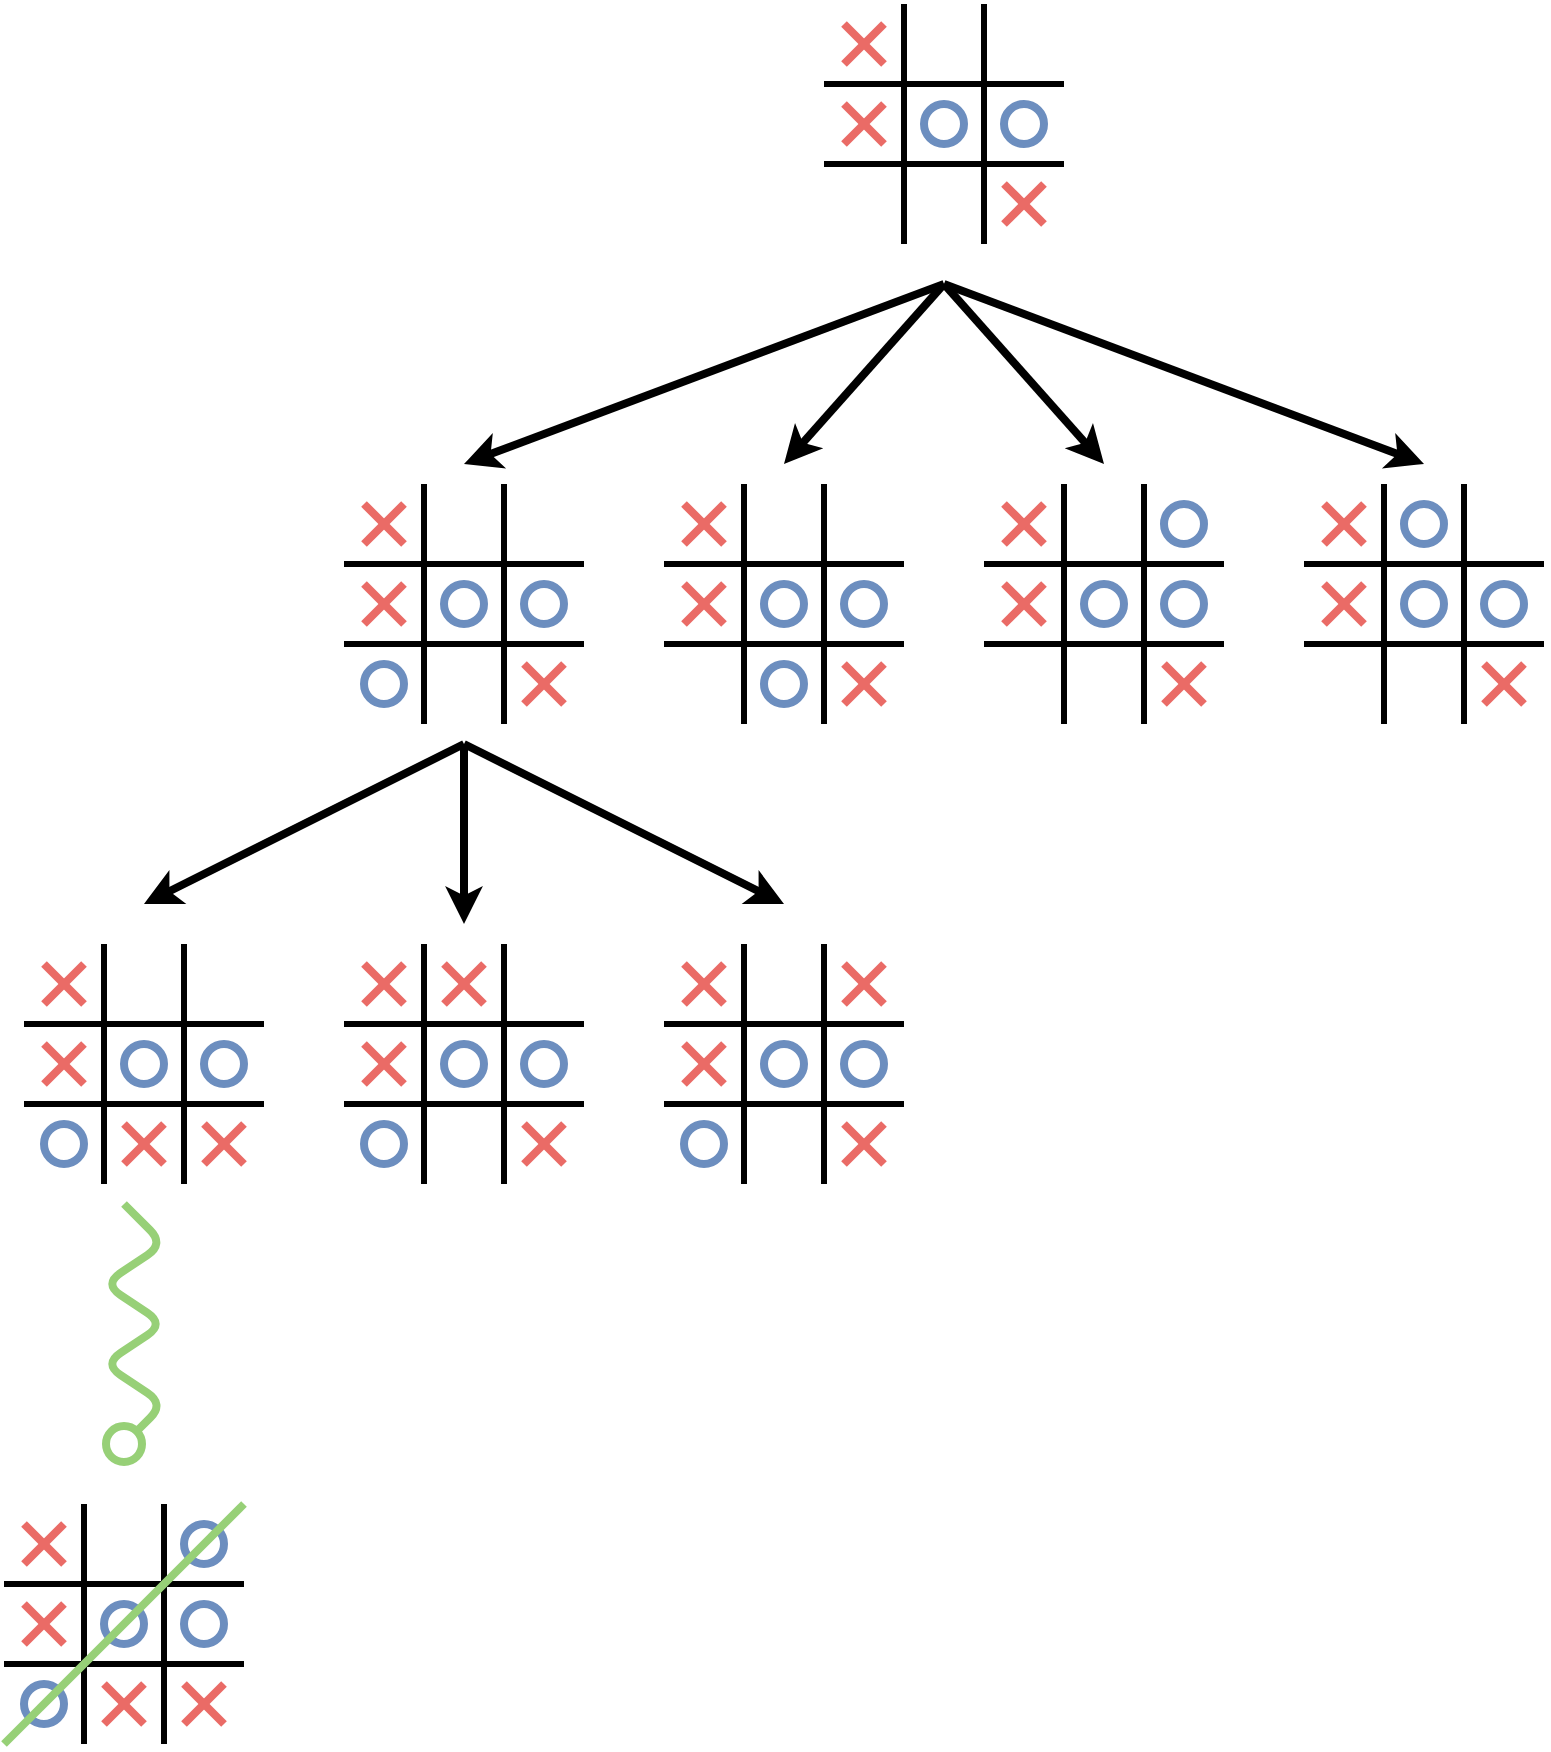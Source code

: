<mxfile version="24.4.4" type="github">
  <diagram name="Page-1" id="SISweQ8Bqux42_zxr5zN">
    <mxGraphModel dx="3240" dy="1302" grid="1" gridSize="10" guides="1" tooltips="1" connect="1" arrows="1" fold="1" page="1" pageScale="1" pageWidth="850" pageHeight="1100" math="0" shadow="0">
      <root>
        <mxCell id="0" />
        <mxCell id="1" parent="0" />
        <mxCell id="MDt-v6_xJpglvtA8Ejr1-1" value="" style="endArrow=none;html=1;rounded=0;strokeWidth=3;fontSize=15;" edge="1" parent="1">
          <mxGeometry width="50" height="50" relative="1" as="geometry">
            <mxPoint x="410" y="220" as="sourcePoint" />
            <mxPoint x="410" y="100" as="targetPoint" />
          </mxGeometry>
        </mxCell>
        <mxCell id="MDt-v6_xJpglvtA8Ejr1-2" value="" style="endArrow=none;html=1;rounded=0;strokeWidth=3;fontSize=15;" edge="1" parent="1">
          <mxGeometry width="50" height="50" relative="1" as="geometry">
            <mxPoint x="370" y="180" as="sourcePoint" />
            <mxPoint x="490" y="180" as="targetPoint" />
          </mxGeometry>
        </mxCell>
        <mxCell id="MDt-v6_xJpglvtA8Ejr1-3" value="" style="endArrow=none;html=1;rounded=0;strokeWidth=3;fontSize=15;" edge="1" parent="1">
          <mxGeometry width="50" height="50" relative="1" as="geometry">
            <mxPoint x="450" y="220" as="sourcePoint" />
            <mxPoint x="450" y="100" as="targetPoint" />
          </mxGeometry>
        </mxCell>
        <mxCell id="MDt-v6_xJpglvtA8Ejr1-4" value="" style="endArrow=none;html=1;rounded=0;strokeWidth=3;fontSize=15;" edge="1" parent="1">
          <mxGeometry width="50" height="50" relative="1" as="geometry">
            <mxPoint x="370" y="140" as="sourcePoint" />
            <mxPoint x="490" y="140" as="targetPoint" />
          </mxGeometry>
        </mxCell>
        <mxCell id="MDt-v6_xJpglvtA8Ejr1-5" value="" style="ellipse;whiteSpace=wrap;html=1;perimeterSpacing=0;strokeWidth=4;fillColor=none;strokeColor=#6c8ebf;fontSize=15;" vertex="1" parent="1">
          <mxGeometry x="460" y="150" width="20" height="20" as="geometry" />
        </mxCell>
        <mxCell id="MDt-v6_xJpglvtA8Ejr1-6" value="" style="endArrow=none;html=1;rounded=0;strokeWidth=4;strokeColor=#EA6B66;fontSize=15;" edge="1" parent="1">
          <mxGeometry width="50" height="50" relative="1" as="geometry">
            <mxPoint x="460" y="190" as="sourcePoint" />
            <mxPoint x="480" y="210" as="targetPoint" />
          </mxGeometry>
        </mxCell>
        <mxCell id="MDt-v6_xJpglvtA8Ejr1-7" value="" style="endArrow=none;html=1;rounded=0;strokeWidth=4;strokeColor=#EA6B66;fontSize=15;" edge="1" parent="1">
          <mxGeometry width="50" height="50" relative="1" as="geometry">
            <mxPoint x="460" y="210" as="sourcePoint" />
            <mxPoint x="480" y="190" as="targetPoint" />
          </mxGeometry>
        </mxCell>
        <mxCell id="MDt-v6_xJpglvtA8Ejr1-8" value="" style="endArrow=none;html=1;rounded=0;strokeWidth=4;strokeColor=#EA6B66;fontSize=15;" edge="1" parent="1">
          <mxGeometry width="50" height="50" relative="1" as="geometry">
            <mxPoint x="380" y="110" as="sourcePoint" />
            <mxPoint x="400" y="130" as="targetPoint" />
          </mxGeometry>
        </mxCell>
        <mxCell id="MDt-v6_xJpglvtA8Ejr1-9" value="" style="endArrow=none;html=1;rounded=0;strokeWidth=4;strokeColor=#EA6B66;fontSize=15;" edge="1" parent="1">
          <mxGeometry width="50" height="50" relative="1" as="geometry">
            <mxPoint x="380" y="130" as="sourcePoint" />
            <mxPoint x="400" y="110" as="targetPoint" />
          </mxGeometry>
        </mxCell>
        <mxCell id="MDt-v6_xJpglvtA8Ejr1-10" value="" style="ellipse;whiteSpace=wrap;html=1;perimeterSpacing=0;strokeWidth=4;fillColor=none;strokeColor=#6c8ebf;fontSize=15;" vertex="1" parent="1">
          <mxGeometry x="420" y="150" width="20" height="20" as="geometry" />
        </mxCell>
        <mxCell id="MDt-v6_xJpglvtA8Ejr1-11" value="" style="endArrow=none;html=1;rounded=0;strokeWidth=4;strokeColor=#EA6B66;fontSize=15;" edge="1" parent="1">
          <mxGeometry width="50" height="50" relative="1" as="geometry">
            <mxPoint x="380" y="150" as="sourcePoint" />
            <mxPoint x="400" y="170" as="targetPoint" />
          </mxGeometry>
        </mxCell>
        <mxCell id="MDt-v6_xJpglvtA8Ejr1-12" value="" style="endArrow=none;html=1;rounded=0;strokeWidth=4;strokeColor=#EA6B66;fontSize=15;" edge="1" parent="1">
          <mxGeometry width="50" height="50" relative="1" as="geometry">
            <mxPoint x="380" y="170" as="sourcePoint" />
            <mxPoint x="400" y="150" as="targetPoint" />
          </mxGeometry>
        </mxCell>
        <mxCell id="MDt-v6_xJpglvtA8Ejr1-13" value="" style="endArrow=none;html=1;rounded=0;strokeWidth=3;fontSize=15;" edge="1" parent="1">
          <mxGeometry width="50" height="50" relative="1" as="geometry">
            <mxPoint x="330" y="460" as="sourcePoint" />
            <mxPoint x="330" y="340" as="targetPoint" />
          </mxGeometry>
        </mxCell>
        <mxCell id="MDt-v6_xJpglvtA8Ejr1-14" value="" style="endArrow=none;html=1;rounded=0;strokeWidth=3;fontSize=15;" edge="1" parent="1">
          <mxGeometry width="50" height="50" relative="1" as="geometry">
            <mxPoint x="290" y="420" as="sourcePoint" />
            <mxPoint x="410" y="420" as="targetPoint" />
          </mxGeometry>
        </mxCell>
        <mxCell id="MDt-v6_xJpglvtA8Ejr1-15" value="" style="endArrow=none;html=1;rounded=0;strokeWidth=3;fontSize=15;" edge="1" parent="1">
          <mxGeometry width="50" height="50" relative="1" as="geometry">
            <mxPoint x="370" y="460" as="sourcePoint" />
            <mxPoint x="370" y="340" as="targetPoint" />
          </mxGeometry>
        </mxCell>
        <mxCell id="MDt-v6_xJpglvtA8Ejr1-16" value="" style="endArrow=none;html=1;rounded=0;strokeWidth=3;fontSize=15;" edge="1" parent="1">
          <mxGeometry width="50" height="50" relative="1" as="geometry">
            <mxPoint x="290" y="380" as="sourcePoint" />
            <mxPoint x="410" y="380" as="targetPoint" />
          </mxGeometry>
        </mxCell>
        <mxCell id="MDt-v6_xJpglvtA8Ejr1-17" value="" style="ellipse;whiteSpace=wrap;html=1;perimeterSpacing=0;strokeWidth=4;fillColor=none;strokeColor=#6c8ebf;fontSize=15;" vertex="1" parent="1">
          <mxGeometry x="380" y="390" width="20" height="20" as="geometry" />
        </mxCell>
        <mxCell id="MDt-v6_xJpglvtA8Ejr1-18" value="" style="endArrow=none;html=1;rounded=0;strokeWidth=4;strokeColor=#EA6B66;fontSize=15;" edge="1" parent="1">
          <mxGeometry width="50" height="50" relative="1" as="geometry">
            <mxPoint x="380" y="430" as="sourcePoint" />
            <mxPoint x="400" y="450" as="targetPoint" />
          </mxGeometry>
        </mxCell>
        <mxCell id="MDt-v6_xJpglvtA8Ejr1-19" value="" style="endArrow=none;html=1;rounded=0;strokeWidth=4;strokeColor=#EA6B66;fontSize=15;" edge="1" parent="1">
          <mxGeometry width="50" height="50" relative="1" as="geometry">
            <mxPoint x="380" y="450" as="sourcePoint" />
            <mxPoint x="400" y="430" as="targetPoint" />
          </mxGeometry>
        </mxCell>
        <mxCell id="MDt-v6_xJpglvtA8Ejr1-20" value="" style="endArrow=none;html=1;rounded=0;strokeWidth=4;strokeColor=#EA6B66;fontSize=15;" edge="1" parent="1">
          <mxGeometry width="50" height="50" relative="1" as="geometry">
            <mxPoint x="300" y="350" as="sourcePoint" />
            <mxPoint x="320" y="370" as="targetPoint" />
          </mxGeometry>
        </mxCell>
        <mxCell id="MDt-v6_xJpglvtA8Ejr1-21" value="" style="endArrow=none;html=1;rounded=0;strokeWidth=4;strokeColor=#EA6B66;fontSize=15;" edge="1" parent="1">
          <mxGeometry width="50" height="50" relative="1" as="geometry">
            <mxPoint x="300" y="370" as="sourcePoint" />
            <mxPoint x="320" y="350" as="targetPoint" />
          </mxGeometry>
        </mxCell>
        <mxCell id="MDt-v6_xJpglvtA8Ejr1-22" value="" style="ellipse;whiteSpace=wrap;html=1;perimeterSpacing=0;strokeWidth=4;fillColor=none;strokeColor=#6c8ebf;fontSize=15;" vertex="1" parent="1">
          <mxGeometry x="340" y="390" width="20" height="20" as="geometry" />
        </mxCell>
        <mxCell id="MDt-v6_xJpglvtA8Ejr1-23" value="" style="endArrow=none;html=1;rounded=0;strokeWidth=4;strokeColor=#EA6B66;fontSize=15;" edge="1" parent="1">
          <mxGeometry width="50" height="50" relative="1" as="geometry">
            <mxPoint x="300" y="390" as="sourcePoint" />
            <mxPoint x="320" y="410" as="targetPoint" />
          </mxGeometry>
        </mxCell>
        <mxCell id="MDt-v6_xJpglvtA8Ejr1-24" value="" style="endArrow=none;html=1;rounded=0;strokeWidth=4;strokeColor=#EA6B66;fontSize=15;" edge="1" parent="1">
          <mxGeometry width="50" height="50" relative="1" as="geometry">
            <mxPoint x="300" y="410" as="sourcePoint" />
            <mxPoint x="320" y="390" as="targetPoint" />
          </mxGeometry>
        </mxCell>
        <mxCell id="MDt-v6_xJpglvtA8Ejr1-25" value="" style="endArrow=none;html=1;rounded=0;strokeWidth=3;fontSize=15;" edge="1" parent="1">
          <mxGeometry width="50" height="50" relative="1" as="geometry">
            <mxPoint x="170" y="460" as="sourcePoint" />
            <mxPoint x="170" y="340" as="targetPoint" />
          </mxGeometry>
        </mxCell>
        <mxCell id="MDt-v6_xJpglvtA8Ejr1-26" value="" style="endArrow=none;html=1;rounded=0;strokeWidth=3;fontSize=15;" edge="1" parent="1">
          <mxGeometry width="50" height="50" relative="1" as="geometry">
            <mxPoint x="130" y="420" as="sourcePoint" />
            <mxPoint x="250" y="420" as="targetPoint" />
          </mxGeometry>
        </mxCell>
        <mxCell id="MDt-v6_xJpglvtA8Ejr1-27" value="" style="endArrow=none;html=1;rounded=0;strokeWidth=3;fontSize=15;" edge="1" parent="1">
          <mxGeometry width="50" height="50" relative="1" as="geometry">
            <mxPoint x="210" y="460" as="sourcePoint" />
            <mxPoint x="210" y="340" as="targetPoint" />
          </mxGeometry>
        </mxCell>
        <mxCell id="MDt-v6_xJpglvtA8Ejr1-28" value="" style="endArrow=none;html=1;rounded=0;strokeWidth=3;fontSize=15;" edge="1" parent="1">
          <mxGeometry width="50" height="50" relative="1" as="geometry">
            <mxPoint x="130" y="380" as="sourcePoint" />
            <mxPoint x="250" y="380" as="targetPoint" />
          </mxGeometry>
        </mxCell>
        <mxCell id="MDt-v6_xJpglvtA8Ejr1-29" value="" style="ellipse;whiteSpace=wrap;html=1;perimeterSpacing=0;strokeWidth=4;fillColor=none;strokeColor=#6c8ebf;fontSize=15;" vertex="1" parent="1">
          <mxGeometry x="220" y="390" width="20" height="20" as="geometry" />
        </mxCell>
        <mxCell id="MDt-v6_xJpglvtA8Ejr1-30" value="" style="endArrow=none;html=1;rounded=0;strokeWidth=4;strokeColor=#EA6B66;fontSize=15;" edge="1" parent="1">
          <mxGeometry width="50" height="50" relative="1" as="geometry">
            <mxPoint x="220" y="430" as="sourcePoint" />
            <mxPoint x="240" y="450" as="targetPoint" />
          </mxGeometry>
        </mxCell>
        <mxCell id="MDt-v6_xJpglvtA8Ejr1-31" value="" style="endArrow=none;html=1;rounded=0;strokeWidth=4;strokeColor=#EA6B66;fontSize=15;" edge="1" parent="1">
          <mxGeometry width="50" height="50" relative="1" as="geometry">
            <mxPoint x="220" y="450" as="sourcePoint" />
            <mxPoint x="240" y="430" as="targetPoint" />
          </mxGeometry>
        </mxCell>
        <mxCell id="MDt-v6_xJpglvtA8Ejr1-32" value="" style="endArrow=none;html=1;rounded=0;strokeWidth=4;strokeColor=#EA6B66;fontSize=15;" edge="1" parent="1">
          <mxGeometry width="50" height="50" relative="1" as="geometry">
            <mxPoint x="140" y="350" as="sourcePoint" />
            <mxPoint x="160" y="370" as="targetPoint" />
          </mxGeometry>
        </mxCell>
        <mxCell id="MDt-v6_xJpglvtA8Ejr1-33" value="" style="endArrow=none;html=1;rounded=0;strokeWidth=4;strokeColor=#EA6B66;fontSize=15;" edge="1" parent="1">
          <mxGeometry width="50" height="50" relative="1" as="geometry">
            <mxPoint x="140" y="370" as="sourcePoint" />
            <mxPoint x="160" y="350" as="targetPoint" />
          </mxGeometry>
        </mxCell>
        <mxCell id="MDt-v6_xJpglvtA8Ejr1-34" value="" style="ellipse;whiteSpace=wrap;html=1;perimeterSpacing=0;strokeWidth=4;fillColor=none;strokeColor=#6c8ebf;fontSize=15;" vertex="1" parent="1">
          <mxGeometry x="180" y="390" width="20" height="20" as="geometry" />
        </mxCell>
        <mxCell id="MDt-v6_xJpglvtA8Ejr1-35" value="" style="endArrow=none;html=1;rounded=0;strokeWidth=4;strokeColor=#EA6B66;fontSize=15;" edge="1" parent="1">
          <mxGeometry width="50" height="50" relative="1" as="geometry">
            <mxPoint x="140" y="390" as="sourcePoint" />
            <mxPoint x="160" y="410" as="targetPoint" />
          </mxGeometry>
        </mxCell>
        <mxCell id="MDt-v6_xJpglvtA8Ejr1-36" value="" style="endArrow=none;html=1;rounded=0;strokeWidth=4;strokeColor=#EA6B66;fontSize=15;" edge="1" parent="1">
          <mxGeometry width="50" height="50" relative="1" as="geometry">
            <mxPoint x="140" y="410" as="sourcePoint" />
            <mxPoint x="160" y="390" as="targetPoint" />
          </mxGeometry>
        </mxCell>
        <mxCell id="MDt-v6_xJpglvtA8Ejr1-37" value="" style="endArrow=none;html=1;rounded=0;strokeWidth=3;fontSize=15;" edge="1" parent="1">
          <mxGeometry width="50" height="50" relative="1" as="geometry">
            <mxPoint x="490" y="460" as="sourcePoint" />
            <mxPoint x="490" y="340" as="targetPoint" />
          </mxGeometry>
        </mxCell>
        <mxCell id="MDt-v6_xJpglvtA8Ejr1-38" value="" style="endArrow=none;html=1;rounded=0;strokeWidth=3;fontSize=15;" edge="1" parent="1">
          <mxGeometry width="50" height="50" relative="1" as="geometry">
            <mxPoint x="450" y="420" as="sourcePoint" />
            <mxPoint x="570" y="420" as="targetPoint" />
          </mxGeometry>
        </mxCell>
        <mxCell id="MDt-v6_xJpglvtA8Ejr1-39" value="" style="endArrow=none;html=1;rounded=0;strokeWidth=3;fontSize=15;" edge="1" parent="1">
          <mxGeometry width="50" height="50" relative="1" as="geometry">
            <mxPoint x="530" y="460" as="sourcePoint" />
            <mxPoint x="530" y="340" as="targetPoint" />
          </mxGeometry>
        </mxCell>
        <mxCell id="MDt-v6_xJpglvtA8Ejr1-40" value="" style="endArrow=none;html=1;rounded=0;strokeWidth=3;fontSize=15;" edge="1" parent="1">
          <mxGeometry width="50" height="50" relative="1" as="geometry">
            <mxPoint x="450" y="380" as="sourcePoint" />
            <mxPoint x="570" y="380" as="targetPoint" />
          </mxGeometry>
        </mxCell>
        <mxCell id="MDt-v6_xJpglvtA8Ejr1-41" value="" style="ellipse;whiteSpace=wrap;html=1;perimeterSpacing=0;strokeWidth=4;fillColor=none;strokeColor=#6c8ebf;fontSize=15;" vertex="1" parent="1">
          <mxGeometry x="540" y="390" width="20" height="20" as="geometry" />
        </mxCell>
        <mxCell id="MDt-v6_xJpglvtA8Ejr1-42" value="" style="endArrow=none;html=1;rounded=0;strokeWidth=4;strokeColor=#EA6B66;fontSize=15;" edge="1" parent="1">
          <mxGeometry width="50" height="50" relative="1" as="geometry">
            <mxPoint x="540" y="430" as="sourcePoint" />
            <mxPoint x="560" y="450" as="targetPoint" />
          </mxGeometry>
        </mxCell>
        <mxCell id="MDt-v6_xJpglvtA8Ejr1-43" value="" style="endArrow=none;html=1;rounded=0;strokeWidth=4;strokeColor=#EA6B66;fontSize=15;" edge="1" parent="1">
          <mxGeometry width="50" height="50" relative="1" as="geometry">
            <mxPoint x="540" y="450" as="sourcePoint" />
            <mxPoint x="560" y="430" as="targetPoint" />
          </mxGeometry>
        </mxCell>
        <mxCell id="MDt-v6_xJpglvtA8Ejr1-44" value="" style="endArrow=none;html=1;rounded=0;strokeWidth=4;strokeColor=#EA6B66;fontSize=15;" edge="1" parent="1">
          <mxGeometry width="50" height="50" relative="1" as="geometry">
            <mxPoint x="460" y="350" as="sourcePoint" />
            <mxPoint x="480" y="370" as="targetPoint" />
          </mxGeometry>
        </mxCell>
        <mxCell id="MDt-v6_xJpglvtA8Ejr1-45" value="" style="endArrow=none;html=1;rounded=0;strokeWidth=4;strokeColor=#EA6B66;fontSize=15;" edge="1" parent="1">
          <mxGeometry width="50" height="50" relative="1" as="geometry">
            <mxPoint x="460" y="370" as="sourcePoint" />
            <mxPoint x="480" y="350" as="targetPoint" />
          </mxGeometry>
        </mxCell>
        <mxCell id="MDt-v6_xJpglvtA8Ejr1-46" value="" style="ellipse;whiteSpace=wrap;html=1;perimeterSpacing=0;strokeWidth=4;fillColor=none;strokeColor=#6c8ebf;fontSize=15;" vertex="1" parent="1">
          <mxGeometry x="500" y="390" width="20" height="20" as="geometry" />
        </mxCell>
        <mxCell id="MDt-v6_xJpglvtA8Ejr1-47" value="" style="endArrow=none;html=1;rounded=0;strokeWidth=4;strokeColor=#EA6B66;fontSize=15;" edge="1" parent="1">
          <mxGeometry width="50" height="50" relative="1" as="geometry">
            <mxPoint x="460" y="390" as="sourcePoint" />
            <mxPoint x="480" y="410" as="targetPoint" />
          </mxGeometry>
        </mxCell>
        <mxCell id="MDt-v6_xJpglvtA8Ejr1-48" value="" style="endArrow=none;html=1;rounded=0;strokeWidth=4;strokeColor=#EA6B66;fontSize=15;" edge="1" parent="1">
          <mxGeometry width="50" height="50" relative="1" as="geometry">
            <mxPoint x="460" y="410" as="sourcePoint" />
            <mxPoint x="480" y="390" as="targetPoint" />
          </mxGeometry>
        </mxCell>
        <mxCell id="MDt-v6_xJpglvtA8Ejr1-49" value="" style="ellipse;whiteSpace=wrap;html=1;perimeterSpacing=0;strokeWidth=4;fillColor=none;strokeColor=#6c8ebf;fontSize=15;" vertex="1" parent="1">
          <mxGeometry x="140" y="430" width="20" height="20" as="geometry" />
        </mxCell>
        <mxCell id="MDt-v6_xJpglvtA8Ejr1-50" value="" style="ellipse;whiteSpace=wrap;html=1;perimeterSpacing=0;strokeWidth=4;fillColor=none;strokeColor=#6c8ebf;fontSize=15;" vertex="1" parent="1">
          <mxGeometry x="340" y="430" width="20" height="20" as="geometry" />
        </mxCell>
        <mxCell id="MDt-v6_xJpglvtA8Ejr1-51" value="" style="ellipse;whiteSpace=wrap;html=1;perimeterSpacing=0;strokeWidth=4;fillColor=none;strokeColor=#6c8ebf;fontSize=15;" vertex="1" parent="1">
          <mxGeometry x="540" y="350" width="20" height="20" as="geometry" />
        </mxCell>
        <mxCell id="MDt-v6_xJpglvtA8Ejr1-52" value="" style="endArrow=classic;html=1;rounded=0;strokeWidth=4;" edge="1" parent="1">
          <mxGeometry width="50" height="50" relative="1" as="geometry">
            <mxPoint x="430" y="240" as="sourcePoint" />
            <mxPoint x="190" y="330" as="targetPoint" />
          </mxGeometry>
        </mxCell>
        <mxCell id="MDt-v6_xJpglvtA8Ejr1-53" value="" style="endArrow=classic;html=1;rounded=0;strokeWidth=4;" edge="1" parent="1">
          <mxGeometry width="50" height="50" relative="1" as="geometry">
            <mxPoint x="430" y="240" as="sourcePoint" />
            <mxPoint x="510" y="330" as="targetPoint" />
          </mxGeometry>
        </mxCell>
        <mxCell id="MDt-v6_xJpglvtA8Ejr1-54" value="" style="endArrow=classic;html=1;rounded=0;strokeWidth=4;" edge="1" parent="1">
          <mxGeometry width="50" height="50" relative="1" as="geometry">
            <mxPoint x="430" y="240" as="sourcePoint" />
            <mxPoint x="350" y="330" as="targetPoint" />
          </mxGeometry>
        </mxCell>
        <mxCell id="MDt-v6_xJpglvtA8Ejr1-55" value="" style="endArrow=none;html=1;rounded=0;strokeWidth=3;fontSize=15;" edge="1" parent="1">
          <mxGeometry width="50" height="50" relative="1" as="geometry">
            <mxPoint x="650" y="460" as="sourcePoint" />
            <mxPoint x="650" y="340" as="targetPoint" />
          </mxGeometry>
        </mxCell>
        <mxCell id="MDt-v6_xJpglvtA8Ejr1-56" value="" style="endArrow=none;html=1;rounded=0;strokeWidth=3;fontSize=15;" edge="1" parent="1">
          <mxGeometry width="50" height="50" relative="1" as="geometry">
            <mxPoint x="610" y="420" as="sourcePoint" />
            <mxPoint x="730" y="420" as="targetPoint" />
          </mxGeometry>
        </mxCell>
        <mxCell id="MDt-v6_xJpglvtA8Ejr1-57" value="" style="endArrow=none;html=1;rounded=0;strokeWidth=3;fontSize=15;" edge="1" parent="1">
          <mxGeometry width="50" height="50" relative="1" as="geometry">
            <mxPoint x="690" y="460" as="sourcePoint" />
            <mxPoint x="690" y="340" as="targetPoint" />
          </mxGeometry>
        </mxCell>
        <mxCell id="MDt-v6_xJpglvtA8Ejr1-58" value="" style="endArrow=none;html=1;rounded=0;strokeWidth=3;fontSize=15;" edge="1" parent="1">
          <mxGeometry width="50" height="50" relative="1" as="geometry">
            <mxPoint x="610" y="380" as="sourcePoint" />
            <mxPoint x="730" y="380" as="targetPoint" />
          </mxGeometry>
        </mxCell>
        <mxCell id="MDt-v6_xJpglvtA8Ejr1-59" value="" style="ellipse;whiteSpace=wrap;html=1;perimeterSpacing=0;strokeWidth=4;fillColor=none;strokeColor=#6c8ebf;fontSize=15;" vertex="1" parent="1">
          <mxGeometry x="700" y="390" width="20" height="20" as="geometry" />
        </mxCell>
        <mxCell id="MDt-v6_xJpglvtA8Ejr1-60" value="" style="endArrow=none;html=1;rounded=0;strokeWidth=4;strokeColor=#EA6B66;fontSize=15;" edge="1" parent="1">
          <mxGeometry width="50" height="50" relative="1" as="geometry">
            <mxPoint x="700" y="430" as="sourcePoint" />
            <mxPoint x="720" y="450" as="targetPoint" />
          </mxGeometry>
        </mxCell>
        <mxCell id="MDt-v6_xJpglvtA8Ejr1-61" value="" style="endArrow=none;html=1;rounded=0;strokeWidth=4;strokeColor=#EA6B66;fontSize=15;" edge="1" parent="1">
          <mxGeometry width="50" height="50" relative="1" as="geometry">
            <mxPoint x="700" y="450" as="sourcePoint" />
            <mxPoint x="720" y="430" as="targetPoint" />
          </mxGeometry>
        </mxCell>
        <mxCell id="MDt-v6_xJpglvtA8Ejr1-62" value="" style="endArrow=none;html=1;rounded=0;strokeWidth=4;strokeColor=#EA6B66;fontSize=15;" edge="1" parent="1">
          <mxGeometry width="50" height="50" relative="1" as="geometry">
            <mxPoint x="620" y="350" as="sourcePoint" />
            <mxPoint x="640" y="370" as="targetPoint" />
          </mxGeometry>
        </mxCell>
        <mxCell id="MDt-v6_xJpglvtA8Ejr1-63" value="" style="endArrow=none;html=1;rounded=0;strokeWidth=4;strokeColor=#EA6B66;fontSize=15;" edge="1" parent="1">
          <mxGeometry width="50" height="50" relative="1" as="geometry">
            <mxPoint x="620" y="370" as="sourcePoint" />
            <mxPoint x="640" y="350" as="targetPoint" />
          </mxGeometry>
        </mxCell>
        <mxCell id="MDt-v6_xJpglvtA8Ejr1-64" value="" style="ellipse;whiteSpace=wrap;html=1;perimeterSpacing=0;strokeWidth=4;fillColor=none;strokeColor=#6c8ebf;fontSize=15;" vertex="1" parent="1">
          <mxGeometry x="660" y="390" width="20" height="20" as="geometry" />
        </mxCell>
        <mxCell id="MDt-v6_xJpglvtA8Ejr1-65" value="" style="endArrow=none;html=1;rounded=0;strokeWidth=4;strokeColor=#EA6B66;fontSize=15;" edge="1" parent="1">
          <mxGeometry width="50" height="50" relative="1" as="geometry">
            <mxPoint x="620" y="390" as="sourcePoint" />
            <mxPoint x="640" y="410" as="targetPoint" />
          </mxGeometry>
        </mxCell>
        <mxCell id="MDt-v6_xJpglvtA8Ejr1-66" value="" style="endArrow=none;html=1;rounded=0;strokeWidth=4;strokeColor=#EA6B66;fontSize=15;" edge="1" parent="1">
          <mxGeometry width="50" height="50" relative="1" as="geometry">
            <mxPoint x="620" y="410" as="sourcePoint" />
            <mxPoint x="640" y="390" as="targetPoint" />
          </mxGeometry>
        </mxCell>
        <mxCell id="MDt-v6_xJpglvtA8Ejr1-67" value="" style="ellipse;whiteSpace=wrap;html=1;perimeterSpacing=0;strokeWidth=4;fillColor=none;strokeColor=#6c8ebf;fontSize=15;" vertex="1" parent="1">
          <mxGeometry x="660" y="350" width="20" height="20" as="geometry" />
        </mxCell>
        <mxCell id="MDt-v6_xJpglvtA8Ejr1-68" value="" style="endArrow=classic;html=1;rounded=0;strokeWidth=4;" edge="1" parent="1">
          <mxGeometry width="50" height="50" relative="1" as="geometry">
            <mxPoint x="430" y="240" as="sourcePoint" />
            <mxPoint x="670" y="330" as="targetPoint" />
          </mxGeometry>
        </mxCell>
        <mxCell id="MDt-v6_xJpglvtA8Ejr1-69" value="" style="endArrow=classic;html=1;rounded=0;strokeWidth=4;strokeColor=#000000;" edge="1" parent="1">
          <mxGeometry width="50" height="50" relative="1" as="geometry">
            <mxPoint x="190" y="470" as="sourcePoint" />
            <mxPoint x="190" y="560" as="targetPoint" />
          </mxGeometry>
        </mxCell>
        <mxCell id="MDt-v6_xJpglvtA8Ejr1-70" value="" style="endArrow=none;html=1;rounded=0;strokeWidth=3;fontSize=15;" edge="1" parent="1">
          <mxGeometry width="50" height="50" relative="1" as="geometry">
            <mxPoint x="170" y="690" as="sourcePoint" />
            <mxPoint x="170" y="570" as="targetPoint" />
          </mxGeometry>
        </mxCell>
        <mxCell id="MDt-v6_xJpglvtA8Ejr1-71" value="" style="endArrow=none;html=1;rounded=0;strokeWidth=3;fontSize=15;" edge="1" parent="1">
          <mxGeometry width="50" height="50" relative="1" as="geometry">
            <mxPoint x="130" y="650" as="sourcePoint" />
            <mxPoint x="250" y="650" as="targetPoint" />
          </mxGeometry>
        </mxCell>
        <mxCell id="MDt-v6_xJpglvtA8Ejr1-72" value="" style="endArrow=none;html=1;rounded=0;strokeWidth=3;fontSize=15;" edge="1" parent="1">
          <mxGeometry width="50" height="50" relative="1" as="geometry">
            <mxPoint x="210" y="690" as="sourcePoint" />
            <mxPoint x="210" y="570" as="targetPoint" />
          </mxGeometry>
        </mxCell>
        <mxCell id="MDt-v6_xJpglvtA8Ejr1-73" value="" style="endArrow=none;html=1;rounded=0;strokeWidth=3;fontSize=15;" edge="1" parent="1">
          <mxGeometry width="50" height="50" relative="1" as="geometry">
            <mxPoint x="130" y="610" as="sourcePoint" />
            <mxPoint x="250" y="610" as="targetPoint" />
          </mxGeometry>
        </mxCell>
        <mxCell id="MDt-v6_xJpglvtA8Ejr1-74" value="" style="ellipse;whiteSpace=wrap;html=1;perimeterSpacing=0;strokeWidth=4;fillColor=none;strokeColor=#6c8ebf;fontSize=15;" vertex="1" parent="1">
          <mxGeometry x="220" y="620" width="20" height="20" as="geometry" />
        </mxCell>
        <mxCell id="MDt-v6_xJpglvtA8Ejr1-75" value="" style="endArrow=none;html=1;rounded=0;strokeWidth=4;strokeColor=#EA6B66;fontSize=15;" edge="1" parent="1">
          <mxGeometry width="50" height="50" relative="1" as="geometry">
            <mxPoint x="220" y="660" as="sourcePoint" />
            <mxPoint x="240" y="680" as="targetPoint" />
          </mxGeometry>
        </mxCell>
        <mxCell id="MDt-v6_xJpglvtA8Ejr1-76" value="" style="endArrow=none;html=1;rounded=0;strokeWidth=4;strokeColor=#EA6B66;fontSize=15;" edge="1" parent="1">
          <mxGeometry width="50" height="50" relative="1" as="geometry">
            <mxPoint x="220" y="680" as="sourcePoint" />
            <mxPoint x="240" y="660" as="targetPoint" />
          </mxGeometry>
        </mxCell>
        <mxCell id="MDt-v6_xJpglvtA8Ejr1-77" value="" style="endArrow=none;html=1;rounded=0;strokeWidth=4;strokeColor=#EA6B66;fontSize=15;" edge="1" parent="1">
          <mxGeometry width="50" height="50" relative="1" as="geometry">
            <mxPoint x="140" y="580" as="sourcePoint" />
            <mxPoint x="160" y="600" as="targetPoint" />
          </mxGeometry>
        </mxCell>
        <mxCell id="MDt-v6_xJpglvtA8Ejr1-78" value="" style="endArrow=none;html=1;rounded=0;strokeWidth=4;strokeColor=#EA6B66;fontSize=15;" edge="1" parent="1">
          <mxGeometry width="50" height="50" relative="1" as="geometry">
            <mxPoint x="140" y="600" as="sourcePoint" />
            <mxPoint x="160" y="580" as="targetPoint" />
          </mxGeometry>
        </mxCell>
        <mxCell id="MDt-v6_xJpglvtA8Ejr1-79" value="" style="ellipse;whiteSpace=wrap;html=1;perimeterSpacing=0;strokeWidth=4;fillColor=none;strokeColor=#6c8ebf;fontSize=15;" vertex="1" parent="1">
          <mxGeometry x="180" y="620" width="20" height="20" as="geometry" />
        </mxCell>
        <mxCell id="MDt-v6_xJpglvtA8Ejr1-80" value="" style="endArrow=none;html=1;rounded=0;strokeWidth=4;strokeColor=#EA6B66;fontSize=15;" edge="1" parent="1">
          <mxGeometry width="50" height="50" relative="1" as="geometry">
            <mxPoint x="140" y="620" as="sourcePoint" />
            <mxPoint x="160" y="640" as="targetPoint" />
          </mxGeometry>
        </mxCell>
        <mxCell id="MDt-v6_xJpglvtA8Ejr1-81" value="" style="endArrow=none;html=1;rounded=0;strokeWidth=4;strokeColor=#EA6B66;fontSize=15;" edge="1" parent="1">
          <mxGeometry width="50" height="50" relative="1" as="geometry">
            <mxPoint x="140" y="640" as="sourcePoint" />
            <mxPoint x="160" y="620" as="targetPoint" />
          </mxGeometry>
        </mxCell>
        <mxCell id="MDt-v6_xJpglvtA8Ejr1-82" value="" style="ellipse;whiteSpace=wrap;html=1;perimeterSpacing=0;strokeWidth=4;fillColor=none;strokeColor=#6c8ebf;fontSize=15;" vertex="1" parent="1">
          <mxGeometry x="140" y="660" width="20" height="20" as="geometry" />
        </mxCell>
        <mxCell id="MDt-v6_xJpglvtA8Ejr1-83" value="" style="endArrow=none;html=1;rounded=0;strokeWidth=4;strokeColor=#EA6B66;fontSize=15;" edge="1" parent="1">
          <mxGeometry width="50" height="50" relative="1" as="geometry">
            <mxPoint x="180" y="580" as="sourcePoint" />
            <mxPoint x="200" y="600" as="targetPoint" />
          </mxGeometry>
        </mxCell>
        <mxCell id="MDt-v6_xJpglvtA8Ejr1-84" value="" style="endArrow=none;html=1;rounded=0;strokeWidth=4;strokeColor=#EA6B66;fontSize=15;" edge="1" parent="1">
          <mxGeometry width="50" height="50" relative="1" as="geometry">
            <mxPoint x="180" y="600" as="sourcePoint" />
            <mxPoint x="200" y="580" as="targetPoint" />
          </mxGeometry>
        </mxCell>
        <mxCell id="MDt-v6_xJpglvtA8Ejr1-85" value="" style="endArrow=none;html=1;rounded=0;strokeWidth=3;fontSize=15;" edge="1" parent="1">
          <mxGeometry width="50" height="50" relative="1" as="geometry">
            <mxPoint x="330" y="690" as="sourcePoint" />
            <mxPoint x="330" y="570" as="targetPoint" />
          </mxGeometry>
        </mxCell>
        <mxCell id="MDt-v6_xJpglvtA8Ejr1-86" value="" style="endArrow=none;html=1;rounded=0;strokeWidth=3;fontSize=15;" edge="1" parent="1">
          <mxGeometry width="50" height="50" relative="1" as="geometry">
            <mxPoint x="290" y="650" as="sourcePoint" />
            <mxPoint x="410" y="650" as="targetPoint" />
          </mxGeometry>
        </mxCell>
        <mxCell id="MDt-v6_xJpglvtA8Ejr1-87" value="" style="endArrow=none;html=1;rounded=0;strokeWidth=3;fontSize=15;" edge="1" parent="1">
          <mxGeometry width="50" height="50" relative="1" as="geometry">
            <mxPoint x="370" y="690" as="sourcePoint" />
            <mxPoint x="370" y="570" as="targetPoint" />
          </mxGeometry>
        </mxCell>
        <mxCell id="MDt-v6_xJpglvtA8Ejr1-88" value="" style="endArrow=none;html=1;rounded=0;strokeWidth=3;fontSize=15;" edge="1" parent="1">
          <mxGeometry width="50" height="50" relative="1" as="geometry">
            <mxPoint x="290" y="610" as="sourcePoint" />
            <mxPoint x="410" y="610" as="targetPoint" />
          </mxGeometry>
        </mxCell>
        <mxCell id="MDt-v6_xJpglvtA8Ejr1-89" value="" style="ellipse;whiteSpace=wrap;html=1;perimeterSpacing=0;strokeWidth=4;fillColor=none;strokeColor=#6c8ebf;fontSize=15;" vertex="1" parent="1">
          <mxGeometry x="380" y="620" width="20" height="20" as="geometry" />
        </mxCell>
        <mxCell id="MDt-v6_xJpglvtA8Ejr1-90" value="" style="endArrow=none;html=1;rounded=0;strokeWidth=4;strokeColor=#EA6B66;fontSize=15;" edge="1" parent="1">
          <mxGeometry width="50" height="50" relative="1" as="geometry">
            <mxPoint x="380" y="660" as="sourcePoint" />
            <mxPoint x="400" y="680" as="targetPoint" />
          </mxGeometry>
        </mxCell>
        <mxCell id="MDt-v6_xJpglvtA8Ejr1-91" value="" style="endArrow=none;html=1;rounded=0;strokeWidth=4;strokeColor=#EA6B66;fontSize=15;" edge="1" parent="1">
          <mxGeometry width="50" height="50" relative="1" as="geometry">
            <mxPoint x="380" y="680" as="sourcePoint" />
            <mxPoint x="400" y="660" as="targetPoint" />
          </mxGeometry>
        </mxCell>
        <mxCell id="MDt-v6_xJpglvtA8Ejr1-92" value="" style="endArrow=none;html=1;rounded=0;strokeWidth=4;strokeColor=#EA6B66;fontSize=15;" edge="1" parent="1">
          <mxGeometry width="50" height="50" relative="1" as="geometry">
            <mxPoint x="300" y="580" as="sourcePoint" />
            <mxPoint x="320" y="600" as="targetPoint" />
          </mxGeometry>
        </mxCell>
        <mxCell id="MDt-v6_xJpglvtA8Ejr1-93" value="" style="endArrow=none;html=1;rounded=0;strokeWidth=4;strokeColor=#EA6B66;fontSize=15;" edge="1" parent="1">
          <mxGeometry width="50" height="50" relative="1" as="geometry">
            <mxPoint x="300" y="600" as="sourcePoint" />
            <mxPoint x="320" y="580" as="targetPoint" />
          </mxGeometry>
        </mxCell>
        <mxCell id="MDt-v6_xJpglvtA8Ejr1-94" value="" style="ellipse;whiteSpace=wrap;html=1;perimeterSpacing=0;strokeWidth=4;fillColor=none;strokeColor=#6c8ebf;fontSize=15;" vertex="1" parent="1">
          <mxGeometry x="340" y="620" width="20" height="20" as="geometry" />
        </mxCell>
        <mxCell id="MDt-v6_xJpglvtA8Ejr1-95" value="" style="endArrow=none;html=1;rounded=0;strokeWidth=4;strokeColor=#EA6B66;fontSize=15;" edge="1" parent="1">
          <mxGeometry width="50" height="50" relative="1" as="geometry">
            <mxPoint x="300" y="620" as="sourcePoint" />
            <mxPoint x="320" y="640" as="targetPoint" />
          </mxGeometry>
        </mxCell>
        <mxCell id="MDt-v6_xJpglvtA8Ejr1-96" value="" style="endArrow=none;html=1;rounded=0;strokeWidth=4;strokeColor=#EA6B66;fontSize=15;" edge="1" parent="1">
          <mxGeometry width="50" height="50" relative="1" as="geometry">
            <mxPoint x="300" y="640" as="sourcePoint" />
            <mxPoint x="320" y="620" as="targetPoint" />
          </mxGeometry>
        </mxCell>
        <mxCell id="MDt-v6_xJpglvtA8Ejr1-97" value="" style="ellipse;whiteSpace=wrap;html=1;perimeterSpacing=0;strokeWidth=4;fillColor=none;strokeColor=#6c8ebf;fontSize=15;" vertex="1" parent="1">
          <mxGeometry x="300" y="660" width="20" height="20" as="geometry" />
        </mxCell>
        <mxCell id="MDt-v6_xJpglvtA8Ejr1-98" value="" style="endArrow=none;html=1;rounded=0;strokeWidth=4;strokeColor=#EA6B66;fontSize=15;" edge="1" parent="1">
          <mxGeometry width="50" height="50" relative="1" as="geometry">
            <mxPoint x="380" y="580" as="sourcePoint" />
            <mxPoint x="400" y="600" as="targetPoint" />
          </mxGeometry>
        </mxCell>
        <mxCell id="MDt-v6_xJpglvtA8Ejr1-99" value="" style="endArrow=none;html=1;rounded=0;strokeWidth=4;strokeColor=#EA6B66;fontSize=15;" edge="1" parent="1">
          <mxGeometry width="50" height="50" relative="1" as="geometry">
            <mxPoint x="380" y="600" as="sourcePoint" />
            <mxPoint x="400" y="580" as="targetPoint" />
          </mxGeometry>
        </mxCell>
        <mxCell id="MDt-v6_xJpglvtA8Ejr1-100" value="" style="endArrow=none;html=1;rounded=0;strokeWidth=3;fontSize=15;" edge="1" parent="1">
          <mxGeometry width="50" height="50" relative="1" as="geometry">
            <mxPoint x="10" y="690" as="sourcePoint" />
            <mxPoint x="10" y="570" as="targetPoint" />
          </mxGeometry>
        </mxCell>
        <mxCell id="MDt-v6_xJpglvtA8Ejr1-101" value="" style="endArrow=none;html=1;rounded=0;strokeWidth=3;fontSize=15;" edge="1" parent="1">
          <mxGeometry width="50" height="50" relative="1" as="geometry">
            <mxPoint x="-30" y="650" as="sourcePoint" />
            <mxPoint x="90" y="650" as="targetPoint" />
          </mxGeometry>
        </mxCell>
        <mxCell id="MDt-v6_xJpglvtA8Ejr1-102" value="" style="endArrow=none;html=1;rounded=0;strokeWidth=3;fontSize=15;" edge="1" parent="1">
          <mxGeometry width="50" height="50" relative="1" as="geometry">
            <mxPoint x="50" y="690" as="sourcePoint" />
            <mxPoint x="50" y="570" as="targetPoint" />
          </mxGeometry>
        </mxCell>
        <mxCell id="MDt-v6_xJpglvtA8Ejr1-103" value="" style="endArrow=none;html=1;rounded=0;strokeWidth=3;fontSize=15;" edge="1" parent="1">
          <mxGeometry width="50" height="50" relative="1" as="geometry">
            <mxPoint x="-30" y="610" as="sourcePoint" />
            <mxPoint x="90" y="610" as="targetPoint" />
          </mxGeometry>
        </mxCell>
        <mxCell id="MDt-v6_xJpglvtA8Ejr1-104" value="" style="ellipse;whiteSpace=wrap;html=1;perimeterSpacing=0;strokeWidth=4;fillColor=none;strokeColor=#6c8ebf;fontSize=15;" vertex="1" parent="1">
          <mxGeometry x="60" y="620" width="20" height="20" as="geometry" />
        </mxCell>
        <mxCell id="MDt-v6_xJpglvtA8Ejr1-105" value="" style="endArrow=none;html=1;rounded=0;strokeWidth=4;strokeColor=#EA6B66;fontSize=15;" edge="1" parent="1">
          <mxGeometry width="50" height="50" relative="1" as="geometry">
            <mxPoint x="60" y="660" as="sourcePoint" />
            <mxPoint x="80" y="680" as="targetPoint" />
          </mxGeometry>
        </mxCell>
        <mxCell id="MDt-v6_xJpglvtA8Ejr1-106" value="" style="endArrow=none;html=1;rounded=0;strokeWidth=4;strokeColor=#EA6B66;fontSize=15;" edge="1" parent="1">
          <mxGeometry width="50" height="50" relative="1" as="geometry">
            <mxPoint x="60" y="680" as="sourcePoint" />
            <mxPoint x="80" y="660" as="targetPoint" />
          </mxGeometry>
        </mxCell>
        <mxCell id="MDt-v6_xJpglvtA8Ejr1-107" value="" style="endArrow=none;html=1;rounded=0;strokeWidth=4;strokeColor=#EA6B66;fontSize=15;" edge="1" parent="1">
          <mxGeometry width="50" height="50" relative="1" as="geometry">
            <mxPoint x="-20" y="580" as="sourcePoint" />
            <mxPoint y="600" as="targetPoint" />
          </mxGeometry>
        </mxCell>
        <mxCell id="MDt-v6_xJpglvtA8Ejr1-108" value="" style="endArrow=none;html=1;rounded=0;strokeWidth=4;strokeColor=#EA6B66;fontSize=15;" edge="1" parent="1">
          <mxGeometry width="50" height="50" relative="1" as="geometry">
            <mxPoint x="-20" y="600" as="sourcePoint" />
            <mxPoint y="580" as="targetPoint" />
          </mxGeometry>
        </mxCell>
        <mxCell id="MDt-v6_xJpglvtA8Ejr1-109" value="" style="ellipse;whiteSpace=wrap;html=1;perimeterSpacing=0;strokeWidth=4;fillColor=none;strokeColor=#6c8ebf;fontSize=15;" vertex="1" parent="1">
          <mxGeometry x="20" y="620" width="20" height="20" as="geometry" />
        </mxCell>
        <mxCell id="MDt-v6_xJpglvtA8Ejr1-110" value="" style="endArrow=none;html=1;rounded=0;strokeWidth=4;strokeColor=#EA6B66;fontSize=15;" edge="1" parent="1">
          <mxGeometry width="50" height="50" relative="1" as="geometry">
            <mxPoint x="-20" y="620" as="sourcePoint" />
            <mxPoint y="640" as="targetPoint" />
          </mxGeometry>
        </mxCell>
        <mxCell id="MDt-v6_xJpglvtA8Ejr1-111" value="" style="endArrow=none;html=1;rounded=0;strokeWidth=4;strokeColor=#EA6B66;fontSize=15;" edge="1" parent="1">
          <mxGeometry width="50" height="50" relative="1" as="geometry">
            <mxPoint x="-20" y="640" as="sourcePoint" />
            <mxPoint y="620" as="targetPoint" />
          </mxGeometry>
        </mxCell>
        <mxCell id="MDt-v6_xJpglvtA8Ejr1-112" value="" style="ellipse;whiteSpace=wrap;html=1;perimeterSpacing=0;strokeWidth=4;fillColor=none;strokeColor=#6c8ebf;fontSize=15;" vertex="1" parent="1">
          <mxGeometry x="-20" y="660" width="20" height="20" as="geometry" />
        </mxCell>
        <mxCell id="MDt-v6_xJpglvtA8Ejr1-113" value="" style="endArrow=none;html=1;rounded=0;strokeWidth=4;strokeColor=#EA6B66;fontSize=15;" edge="1" parent="1">
          <mxGeometry width="50" height="50" relative="1" as="geometry">
            <mxPoint x="20" y="660" as="sourcePoint" />
            <mxPoint x="40" y="680" as="targetPoint" />
          </mxGeometry>
        </mxCell>
        <mxCell id="MDt-v6_xJpglvtA8Ejr1-114" value="" style="endArrow=none;html=1;rounded=0;strokeWidth=4;strokeColor=#EA6B66;fontSize=15;" edge="1" parent="1">
          <mxGeometry width="50" height="50" relative="1" as="geometry">
            <mxPoint x="20" y="680" as="sourcePoint" />
            <mxPoint x="40" y="660" as="targetPoint" />
          </mxGeometry>
        </mxCell>
        <mxCell id="MDt-v6_xJpglvtA8Ejr1-115" value="" style="endArrow=classic;html=1;rounded=0;strokeWidth=4;strokeColor=#000000;" edge="1" parent="1">
          <mxGeometry width="50" height="50" relative="1" as="geometry">
            <mxPoint x="190" y="470" as="sourcePoint" />
            <mxPoint x="350" y="550" as="targetPoint" />
          </mxGeometry>
        </mxCell>
        <mxCell id="MDt-v6_xJpglvtA8Ejr1-116" value="" style="endArrow=classic;html=1;rounded=0;strokeWidth=4;strokeColor=#000000;" edge="1" parent="1">
          <mxGeometry width="50" height="50" relative="1" as="geometry">
            <mxPoint x="190" y="470" as="sourcePoint" />
            <mxPoint x="30" y="550" as="targetPoint" />
          </mxGeometry>
        </mxCell>
        <mxCell id="MDt-v6_xJpglvtA8Ejr1-117" value="" style="endArrow=oval;html=1;rounded=1;strokeWidth=4;strokeColor=#97D077;curved=0;endFill=0;endSize=18;" edge="1" parent="1">
          <mxGeometry width="50" height="50" relative="1" as="geometry">
            <mxPoint x="20" y="700" as="sourcePoint" />
            <mxPoint x="20" y="820" as="targetPoint" />
            <Array as="points">
              <mxPoint x="40" y="720" />
              <mxPoint x="10" y="740" />
              <mxPoint x="40" y="760" />
              <mxPoint x="10" y="780" />
              <mxPoint x="40" y="800" />
            </Array>
          </mxGeometry>
        </mxCell>
        <mxCell id="MDt-v6_xJpglvtA8Ejr1-118" value="" style="endArrow=none;html=1;rounded=0;strokeWidth=3;fontSize=15;" edge="1" parent="1">
          <mxGeometry width="50" height="50" relative="1" as="geometry">
            <mxPoint y="970" as="sourcePoint" />
            <mxPoint y="850" as="targetPoint" />
          </mxGeometry>
        </mxCell>
        <mxCell id="MDt-v6_xJpglvtA8Ejr1-119" value="" style="endArrow=none;html=1;rounded=0;strokeWidth=3;fontSize=15;" edge="1" parent="1">
          <mxGeometry width="50" height="50" relative="1" as="geometry">
            <mxPoint x="-40" y="930" as="sourcePoint" />
            <mxPoint x="80" y="930" as="targetPoint" />
          </mxGeometry>
        </mxCell>
        <mxCell id="MDt-v6_xJpglvtA8Ejr1-120" value="" style="endArrow=none;html=1;rounded=0;strokeWidth=3;fontSize=15;" edge="1" parent="1">
          <mxGeometry width="50" height="50" relative="1" as="geometry">
            <mxPoint x="40" y="970" as="sourcePoint" />
            <mxPoint x="40" y="850" as="targetPoint" />
          </mxGeometry>
        </mxCell>
        <mxCell id="MDt-v6_xJpglvtA8Ejr1-121" value="" style="endArrow=none;html=1;rounded=0;strokeWidth=3;fontSize=15;" edge="1" parent="1">
          <mxGeometry width="50" height="50" relative="1" as="geometry">
            <mxPoint x="-40" y="890" as="sourcePoint" />
            <mxPoint x="80" y="890" as="targetPoint" />
          </mxGeometry>
        </mxCell>
        <mxCell id="MDt-v6_xJpglvtA8Ejr1-122" value="" style="ellipse;whiteSpace=wrap;html=1;perimeterSpacing=0;strokeWidth=4;fillColor=none;strokeColor=#6c8ebf;fontSize=15;" vertex="1" parent="1">
          <mxGeometry x="50" y="900" width="20" height="20" as="geometry" />
        </mxCell>
        <mxCell id="MDt-v6_xJpglvtA8Ejr1-123" value="" style="endArrow=none;html=1;rounded=0;strokeWidth=4;strokeColor=#EA6B66;fontSize=15;" edge="1" parent="1">
          <mxGeometry width="50" height="50" relative="1" as="geometry">
            <mxPoint x="50" y="940" as="sourcePoint" />
            <mxPoint x="70" y="960" as="targetPoint" />
          </mxGeometry>
        </mxCell>
        <mxCell id="MDt-v6_xJpglvtA8Ejr1-124" value="" style="endArrow=none;html=1;rounded=0;strokeWidth=4;strokeColor=#EA6B66;fontSize=15;" edge="1" parent="1">
          <mxGeometry width="50" height="50" relative="1" as="geometry">
            <mxPoint x="50" y="960" as="sourcePoint" />
            <mxPoint x="70" y="940" as="targetPoint" />
          </mxGeometry>
        </mxCell>
        <mxCell id="MDt-v6_xJpglvtA8Ejr1-125" value="" style="endArrow=none;html=1;rounded=0;strokeWidth=4;strokeColor=#EA6B66;fontSize=15;" edge="1" parent="1">
          <mxGeometry width="50" height="50" relative="1" as="geometry">
            <mxPoint x="-30" y="860" as="sourcePoint" />
            <mxPoint x="-10" y="880" as="targetPoint" />
          </mxGeometry>
        </mxCell>
        <mxCell id="MDt-v6_xJpglvtA8Ejr1-126" value="" style="endArrow=none;html=1;rounded=0;strokeWidth=4;strokeColor=#EA6B66;fontSize=15;" edge="1" parent="1">
          <mxGeometry width="50" height="50" relative="1" as="geometry">
            <mxPoint x="-30" y="880" as="sourcePoint" />
            <mxPoint x="-10" y="860" as="targetPoint" />
          </mxGeometry>
        </mxCell>
        <mxCell id="MDt-v6_xJpglvtA8Ejr1-127" value="" style="ellipse;whiteSpace=wrap;html=1;perimeterSpacing=0;strokeWidth=4;fillColor=none;strokeColor=#6c8ebf;fontSize=15;" vertex="1" parent="1">
          <mxGeometry x="10" y="900" width="20" height="20" as="geometry" />
        </mxCell>
        <mxCell id="MDt-v6_xJpglvtA8Ejr1-128" value="" style="endArrow=none;html=1;rounded=0;strokeWidth=4;strokeColor=#EA6B66;fontSize=15;" edge="1" parent="1">
          <mxGeometry width="50" height="50" relative="1" as="geometry">
            <mxPoint x="-30" y="900" as="sourcePoint" />
            <mxPoint x="-10" y="920" as="targetPoint" />
          </mxGeometry>
        </mxCell>
        <mxCell id="MDt-v6_xJpglvtA8Ejr1-129" value="" style="endArrow=none;html=1;rounded=0;strokeWidth=4;strokeColor=#EA6B66;fontSize=15;" edge="1" parent="1">
          <mxGeometry width="50" height="50" relative="1" as="geometry">
            <mxPoint x="-30" y="920" as="sourcePoint" />
            <mxPoint x="-10" y="900" as="targetPoint" />
          </mxGeometry>
        </mxCell>
        <mxCell id="MDt-v6_xJpglvtA8Ejr1-130" value="" style="ellipse;whiteSpace=wrap;html=1;perimeterSpacing=0;strokeWidth=4;fillColor=none;strokeColor=#6c8ebf;fontSize=15;" vertex="1" parent="1">
          <mxGeometry x="-30" y="940" width="20" height="20" as="geometry" />
        </mxCell>
        <mxCell id="MDt-v6_xJpglvtA8Ejr1-131" value="" style="endArrow=none;html=1;rounded=0;strokeWidth=4;strokeColor=#EA6B66;fontSize=15;" edge="1" parent="1">
          <mxGeometry width="50" height="50" relative="1" as="geometry">
            <mxPoint x="10" y="940" as="sourcePoint" />
            <mxPoint x="30" y="960" as="targetPoint" />
          </mxGeometry>
        </mxCell>
        <mxCell id="MDt-v6_xJpglvtA8Ejr1-132" value="" style="endArrow=none;html=1;rounded=0;strokeWidth=4;strokeColor=#EA6B66;fontSize=15;" edge="1" parent="1">
          <mxGeometry width="50" height="50" relative="1" as="geometry">
            <mxPoint x="10" y="960" as="sourcePoint" />
            <mxPoint x="30" y="940" as="targetPoint" />
          </mxGeometry>
        </mxCell>
        <mxCell id="MDt-v6_xJpglvtA8Ejr1-133" value="" style="ellipse;whiteSpace=wrap;html=1;perimeterSpacing=0;strokeWidth=4;fillColor=none;strokeColor=#6c8ebf;fontSize=15;" vertex="1" parent="1">
          <mxGeometry x="50" y="860" width="20" height="20" as="geometry" />
        </mxCell>
        <mxCell id="MDt-v6_xJpglvtA8Ejr1-135" value="" style="endArrow=none;html=1;rounded=0;strokeWidth=4;strokeColor=#97D077;" edge="1" parent="1">
          <mxGeometry width="50" height="50" relative="1" as="geometry">
            <mxPoint x="-40" y="970" as="sourcePoint" />
            <mxPoint x="80" y="850" as="targetPoint" />
          </mxGeometry>
        </mxCell>
      </root>
    </mxGraphModel>
  </diagram>
</mxfile>
